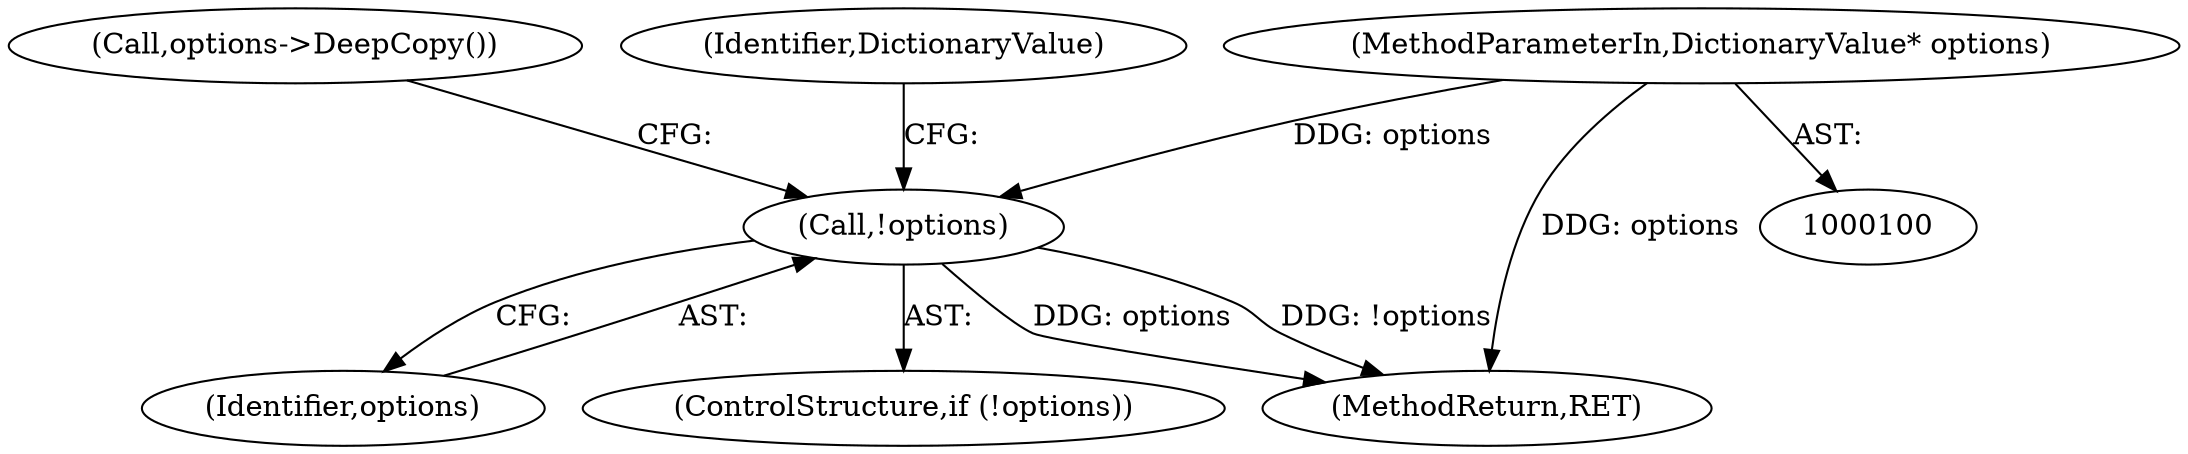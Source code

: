 digraph "1_Chrome_c63f2b7fe4fe2977f858a8e36d5f48db17eff2e7_19@pointer" {
"1000107" [label="(Call,!options)"];
"1000103" [label="(MethodParameterIn,DictionaryValue* options)"];
"1000107" [label="(Call,!options)"];
"1000103" [label="(MethodParameterIn,DictionaryValue* options)"];
"1000108" [label="(Identifier,options)"];
"1000115" [label="(Call,options->DeepCopy())"];
"1000106" [label="(ControlStructure,if (!options))"];
"1000210" [label="(MethodReturn,RET)"];
"1000112" [label="(Identifier,DictionaryValue)"];
"1000107" -> "1000106"  [label="AST: "];
"1000107" -> "1000108"  [label="CFG: "];
"1000108" -> "1000107"  [label="AST: "];
"1000112" -> "1000107"  [label="CFG: "];
"1000115" -> "1000107"  [label="CFG: "];
"1000107" -> "1000210"  [label="DDG: options"];
"1000107" -> "1000210"  [label="DDG: !options"];
"1000103" -> "1000107"  [label="DDG: options"];
"1000103" -> "1000100"  [label="AST: "];
"1000103" -> "1000210"  [label="DDG: options"];
}
